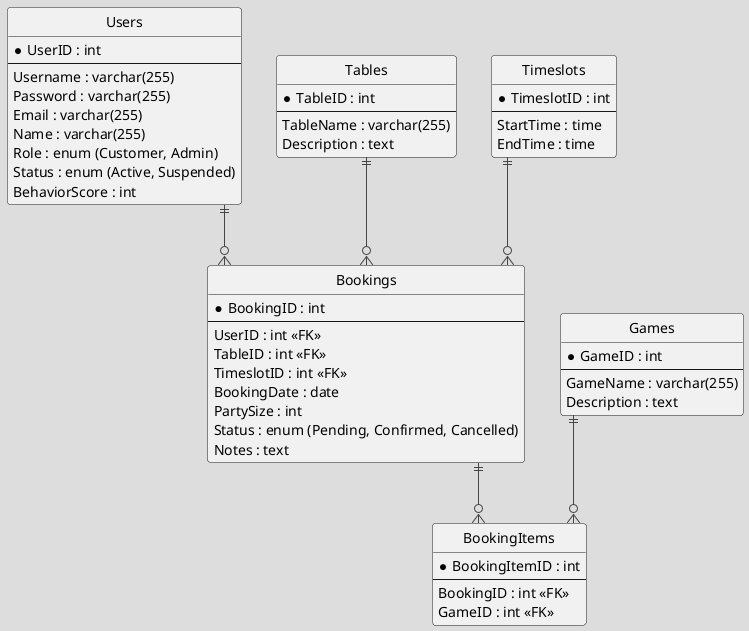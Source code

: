 @startuml
!theme toy
skinparam linetype ortho
hide circle
hide stereotype
skinparam entity {
  arrowColor Black
}

entity "Users" as user {
  * UserID : int
  --
  Username : varchar(255)
  Password : varchar(255)
  Email : varchar(255)
  Name : varchar(255)
  Role : enum (Customer, Admin)
  Status : enum (Active, Suspended)
  BehaviorScore : int
}

entity "Tables" as table {
  * TableID : int
  --
  TableName : varchar(255)
  Description : text
}

entity "Timeslots" as timeslot {
  * TimeslotID : int
  --
  StartTime : time
  EndTime : time
}

entity "Games" as game {
  * GameID : int
  --
  GameName : varchar(255)
  Description : text
}

entity "Bookings" as booking {
  * BookingID : int
  --
  UserID : int <<FK>>
  TableID : int <<FK>>
  TimeslotID : int <<FK>>
  BookingDate : date
  PartySize : int
  Status : enum (Pending, Confirmed, Cancelled)
  Notes : text
}

entity "BookingItems" as booking_item {
  * BookingItemID : int
  --
  BookingID : int <<FK>>
  GameID : int <<FK>>
}

user ||--o{ booking
table ||--o{ booking
timeslot ||--o{ booking
booking ||--o{ booking_item
game ||--o{ booking_item

@enduml

